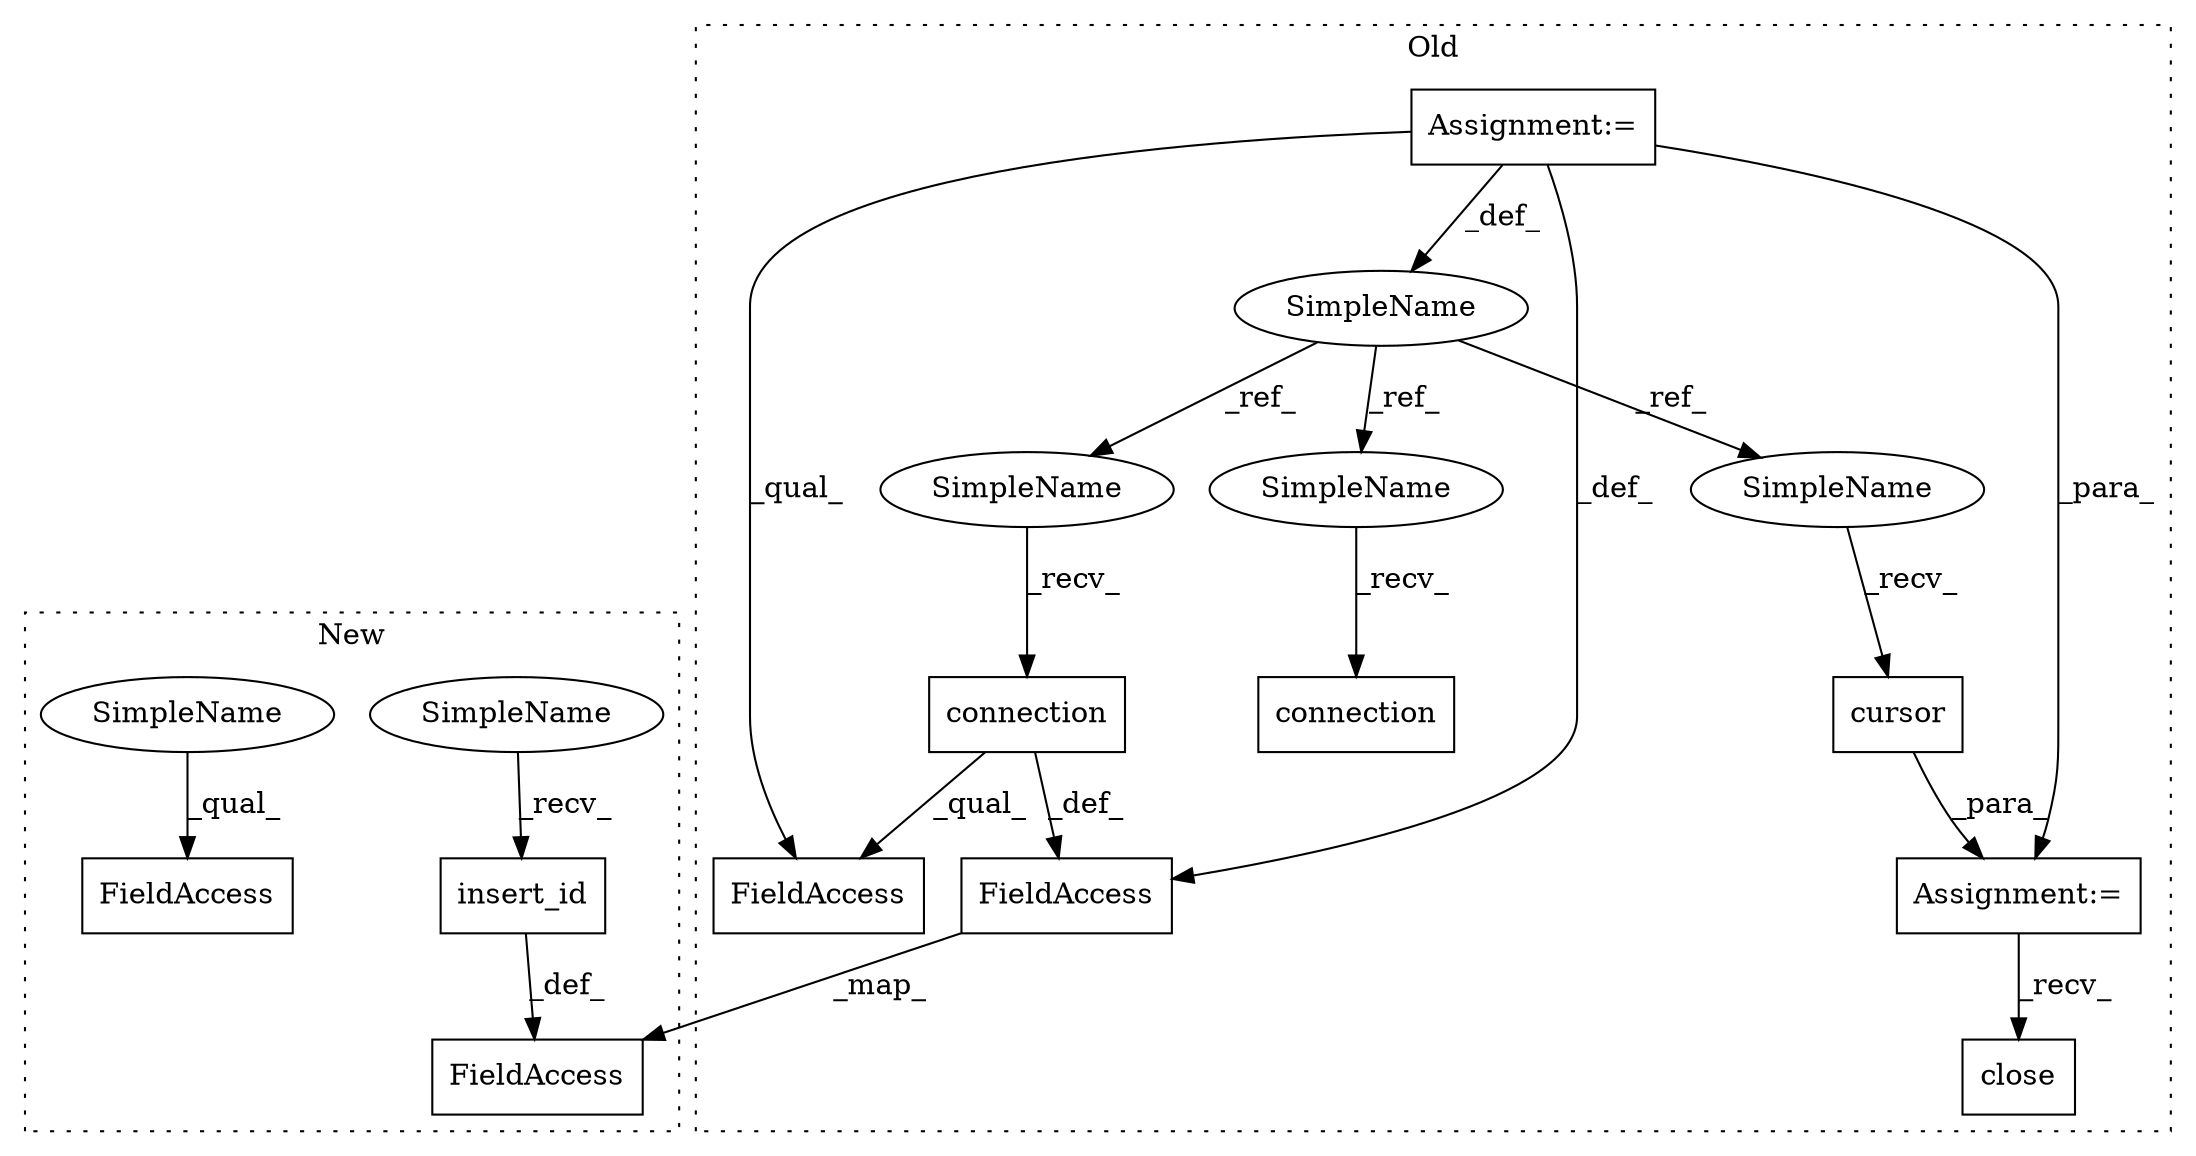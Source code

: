 digraph G {
subgraph cluster0 {
1 [label="connection" a="32" s="444" l="12" shape="box"];
4 [label="SimpleName" a="42" s="201" l="2" shape="ellipse"];
5 [label="cursor" a="32" s="284" l="8" shape="box"];
6 [label="FieldAccess" a="22" s="441" l="25" shape="box"];
7 [label="connection" a="32" s="475" l="12" shape="box"];
8 [label="Assignment:=" a="7" s="280" l="1" shape="box"];
9 [label="Assignment:=" a="7" s="201" l="2" shape="box"];
10 [label="close" a="32" s="506" l="7" shape="box"];
12 [label="FieldAccess" a="22" s="433" l="7" shape="box"];
13 [label="SimpleName" a="42" s="441" l="2" shape="ellipse"];
14 [label="SimpleName" a="42" s="281" l="2" shape="ellipse"];
15 [label="SimpleName" a="42" s="472" l="2" shape="ellipse"];
label = "Old";
style="dotted";
}
subgraph cluster1 {
2 [label="insert_id" a="32" s="474" l="11" shape="box"];
3 [label="FieldAccess" a="22" s="321" l="8" shape="box"];
11 [label="FieldAccess" a="22" s="461" l="7" shape="box"];
16 [label="SimpleName" a="42" s="469" l="4" shape="ellipse"];
17 [label="SimpleName" a="42" s="321" l="4" shape="ellipse"];
label = "New";
style="dotted";
}
1 -> 6 [label="_qual_"];
1 -> 12 [label="_def_"];
2 -> 11 [label="_def_"];
4 -> 14 [label="_ref_"];
4 -> 13 [label="_ref_"];
4 -> 15 [label="_ref_"];
5 -> 8 [label="_para_"];
8 -> 10 [label="_recv_"];
9 -> 12 [label="_def_"];
9 -> 4 [label="_def_"];
9 -> 6 [label="_qual_"];
9 -> 8 [label="_para_"];
12 -> 11 [label="_map_"];
13 -> 1 [label="_recv_"];
14 -> 5 [label="_recv_"];
15 -> 7 [label="_recv_"];
16 -> 2 [label="_recv_"];
17 -> 3 [label="_qual_"];
}